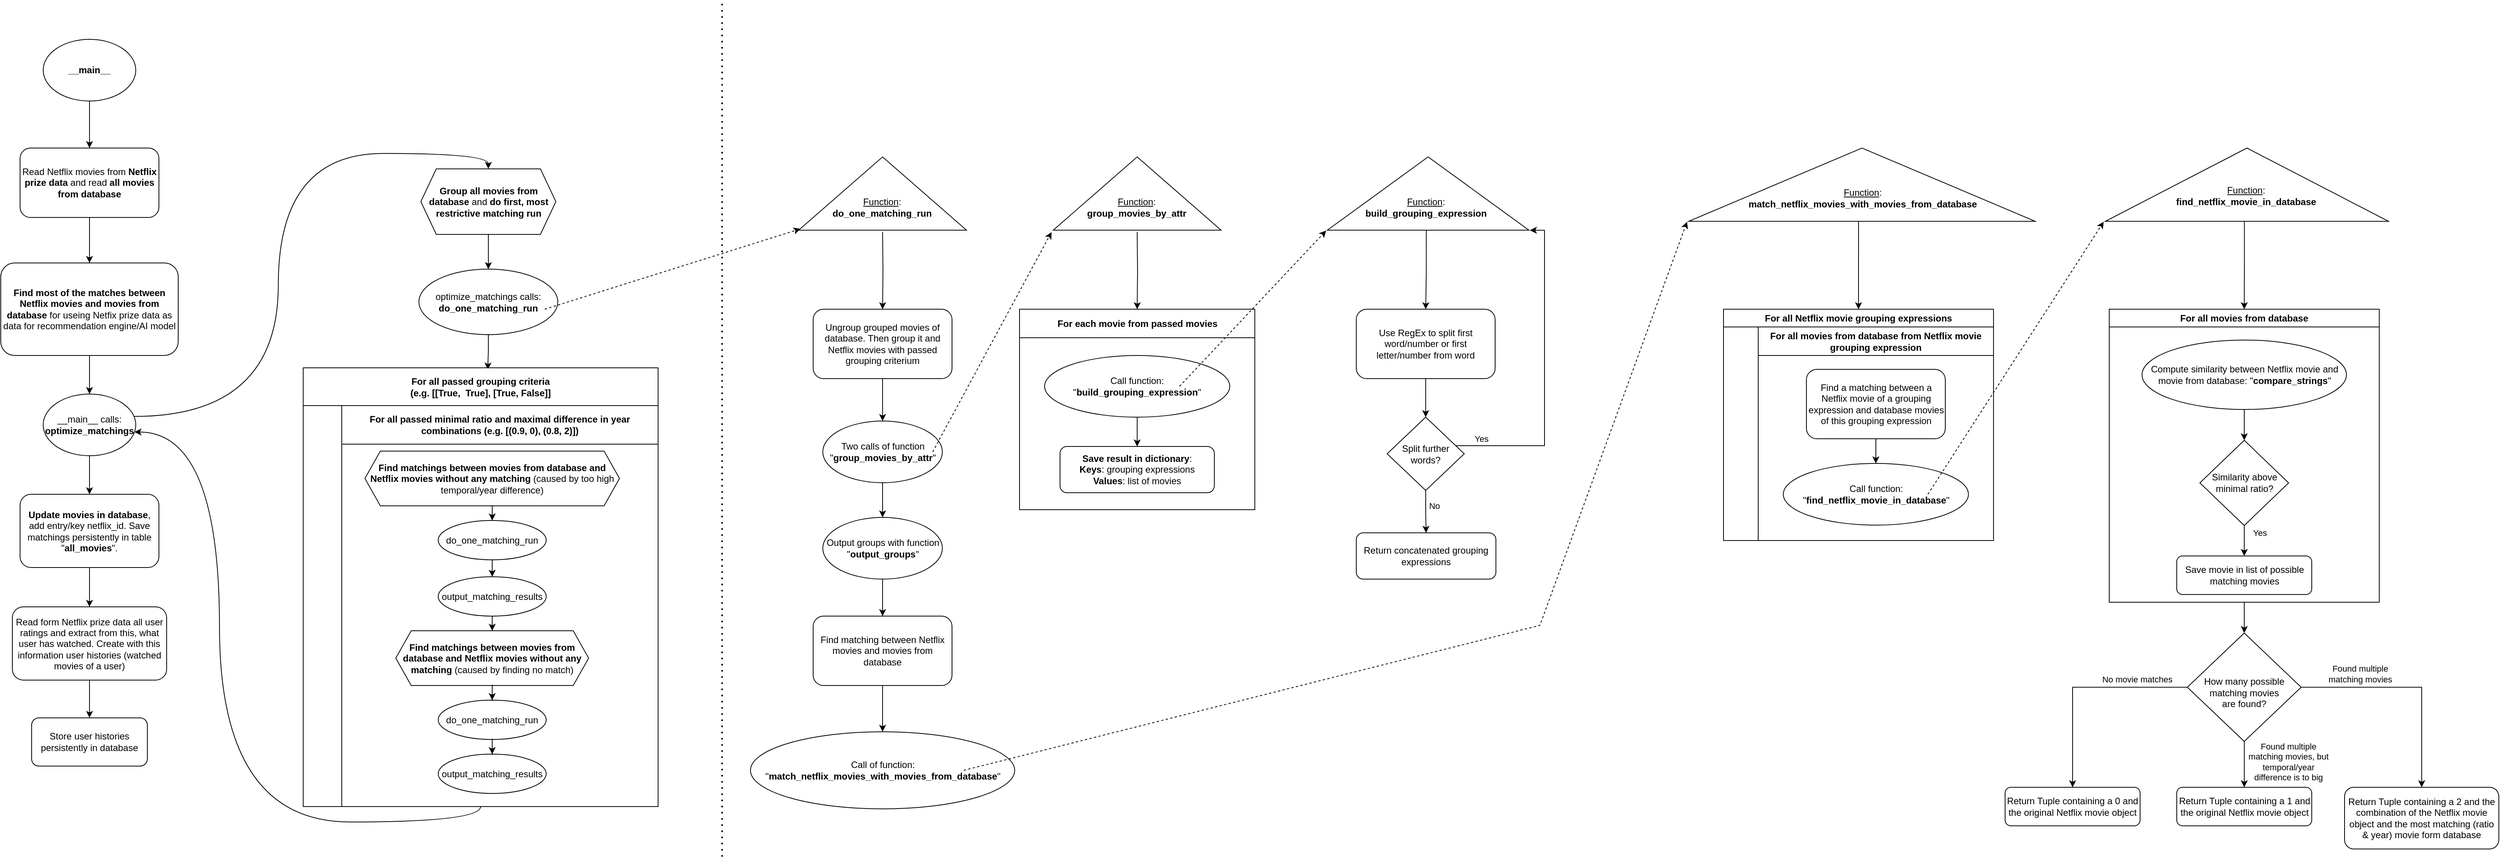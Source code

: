 <mxfile version="25.0.3">
  <diagram name="Seite-1" id="lFU2M4lReYvQzyKdIfNN">
    <mxGraphModel dx="1434" dy="738" grid="1" gridSize="10" guides="1" tooltips="1" connect="1" arrows="1" fold="1" page="1" pageScale="1" pageWidth="827" pageHeight="1169" math="0" shadow="0">
      <root>
        <mxCell id="0" />
        <mxCell id="1" parent="0" />
        <mxCell id="PEofonqZDYsmdlYJIvpZ-13" style="edgeStyle=orthogonalEdgeStyle;rounded=0;orthogonalLoop=1;jettySize=auto;html=1;" parent="1" source="PEofonqZDYsmdlYJIvpZ-1" target="PEofonqZDYsmdlYJIvpZ-12" edge="1">
          <mxGeometry relative="1" as="geometry" />
        </mxCell>
        <mxCell id="PEofonqZDYsmdlYJIvpZ-23" style="edgeStyle=orthogonalEdgeStyle;rounded=0;orthogonalLoop=1;jettySize=auto;html=1;entryX=0.5;entryY=0;entryDx=0;entryDy=0;curved=1;exitX=0.981;exitY=0.363;exitDx=0;exitDy=0;exitPerimeter=0;" parent="1" source="PEofonqZDYsmdlYJIvpZ-1" target="PEofonqZDYsmdlYJIvpZ-20" edge="1">
          <mxGeometry relative="1" as="geometry" />
        </mxCell>
        <mxCell id="PEofonqZDYsmdlYJIvpZ-1" value="&lt;div&gt;__main__ calls:&lt;/div&gt;&lt;b&gt;optimize_matchings&lt;/b&gt;" style="ellipse;whiteSpace=wrap;html=1;" parent="1" vertex="1">
          <mxGeometry x="120" y="550" width="120" height="80" as="geometry" />
        </mxCell>
        <mxCell id="PEofonqZDYsmdlYJIvpZ-99" style="edgeStyle=orthogonalEdgeStyle;rounded=0;orthogonalLoop=1;jettySize=auto;html=1;entryX=0.5;entryY=0;entryDx=0;entryDy=0;" parent="1" source="PEofonqZDYsmdlYJIvpZ-3" target="PEofonqZDYsmdlYJIvpZ-7" edge="1">
          <mxGeometry relative="1" as="geometry" />
        </mxCell>
        <mxCell id="PEofonqZDYsmdlYJIvpZ-3" value="&lt;b&gt;__main__&lt;/b&gt;" style="ellipse;whiteSpace=wrap;html=1;" parent="1" vertex="1">
          <mxGeometry x="120" y="90" width="120" height="80" as="geometry" />
        </mxCell>
        <mxCell id="PEofonqZDYsmdlYJIvpZ-100" style="edgeStyle=orthogonalEdgeStyle;rounded=0;orthogonalLoop=1;jettySize=auto;html=1;exitX=0.5;exitY=1;exitDx=0;exitDy=0;entryX=0.5;entryY=0;entryDx=0;entryDy=0;" parent="1" source="PEofonqZDYsmdlYJIvpZ-7" target="PEofonqZDYsmdlYJIvpZ-9" edge="1">
          <mxGeometry relative="1" as="geometry" />
        </mxCell>
        <mxCell id="PEofonqZDYsmdlYJIvpZ-7" value="Read Netflix movies from &lt;b&gt;Netflix prize data&lt;/b&gt; and read &lt;b&gt;all movies from database&lt;/b&gt;" style="rounded=1;whiteSpace=wrap;html=1;" parent="1" vertex="1">
          <mxGeometry x="90" y="231" width="180" height="90" as="geometry" />
        </mxCell>
        <mxCell id="PEofonqZDYsmdlYJIvpZ-11" style="edgeStyle=orthogonalEdgeStyle;rounded=0;orthogonalLoop=1;jettySize=auto;html=1;" parent="1" source="PEofonqZDYsmdlYJIvpZ-9" target="PEofonqZDYsmdlYJIvpZ-1" edge="1">
          <mxGeometry relative="1" as="geometry" />
        </mxCell>
        <mxCell id="PEofonqZDYsmdlYJIvpZ-9" value="&lt;b&gt;Find most of the matches between Netflix movies and movies from database&lt;/b&gt; for useing Netfix prize&lt;b&gt; &lt;/b&gt;data as data for recommendation engine/AI model" style="rounded=1;whiteSpace=wrap;html=1;" parent="1" vertex="1">
          <mxGeometry x="65" y="380" width="230" height="120" as="geometry" />
        </mxCell>
        <mxCell id="PEofonqZDYsmdlYJIvpZ-32" style="edgeStyle=orthogonalEdgeStyle;rounded=0;orthogonalLoop=1;jettySize=auto;html=1;entryX=0.5;entryY=0;entryDx=0;entryDy=0;" parent="1" source="PEofonqZDYsmdlYJIvpZ-12" target="PEofonqZDYsmdlYJIvpZ-16" edge="1">
          <mxGeometry relative="1" as="geometry" />
        </mxCell>
        <mxCell id="PEofonqZDYsmdlYJIvpZ-12" value="&lt;b&gt;Update movies in database&lt;/b&gt;, add entry/key netflix_id. Save matchings persistently in table &quot;&lt;b&gt;all_movies&lt;/b&gt;&quot;." style="rounded=1;whiteSpace=wrap;html=1;" parent="1" vertex="1">
          <mxGeometry x="90" y="680" width="180" height="95" as="geometry" />
        </mxCell>
        <mxCell id="PEofonqZDYsmdlYJIvpZ-33" style="edgeStyle=orthogonalEdgeStyle;rounded=0;orthogonalLoop=1;jettySize=auto;html=1;entryX=0.5;entryY=0;entryDx=0;entryDy=0;" parent="1" source="PEofonqZDYsmdlYJIvpZ-16" target="PEofonqZDYsmdlYJIvpZ-18" edge="1">
          <mxGeometry relative="1" as="geometry" />
        </mxCell>
        <mxCell id="PEofonqZDYsmdlYJIvpZ-16" value="Read form Netflix prize data all user ratings and extract from this, what user has watched. Create with this information user histories (watched movies of a user)" style="rounded=1;whiteSpace=wrap;html=1;" parent="1" vertex="1">
          <mxGeometry x="80" y="826" width="200" height="95" as="geometry" />
        </mxCell>
        <mxCell id="PEofonqZDYsmdlYJIvpZ-18" value="Store user histories persistently in database" style="rounded=1;whiteSpace=wrap;html=1;" parent="1" vertex="1">
          <mxGeometry x="105" y="970" width="150" height="62.5" as="geometry" />
        </mxCell>
        <mxCell id="PEofonqZDYsmdlYJIvpZ-27" style="edgeStyle=orthogonalEdgeStyle;rounded=0;orthogonalLoop=1;jettySize=auto;html=1;" parent="1" source="PEofonqZDYsmdlYJIvpZ-20" target="PEofonqZDYsmdlYJIvpZ-26" edge="1">
          <mxGeometry relative="1" as="geometry" />
        </mxCell>
        <mxCell id="PEofonqZDYsmdlYJIvpZ-20" value="&lt;b&gt;Group all movies from database &lt;/b&gt;and &lt;b&gt;do first, most restrictive matching run&lt;/b&gt;" style="shape=hexagon;perimeter=hexagonPerimeter2;whiteSpace=wrap;html=1;fixedSize=1;" parent="1" vertex="1">
          <mxGeometry x="609.5" y="258" width="175" height="85" as="geometry" />
        </mxCell>
        <mxCell id="PEofonqZDYsmdlYJIvpZ-30" style="edgeStyle=orthogonalEdgeStyle;rounded=0;orthogonalLoop=1;jettySize=auto;html=1;entryX=0.52;entryY=0.004;entryDx=0;entryDy=0;entryPerimeter=0;" parent="1" source="PEofonqZDYsmdlYJIvpZ-26" target="PEofonqZDYsmdlYJIvpZ-35" edge="1">
          <mxGeometry relative="1" as="geometry">
            <mxPoint x="697" y="518" as="targetPoint" />
          </mxGeometry>
        </mxCell>
        <mxCell id="PEofonqZDYsmdlYJIvpZ-26" value="&lt;div&gt;&lt;span style=&quot;background-color: initial;&quot;&gt;optimize_matchings&amp;nbsp;&lt;/span&gt;&lt;span style=&quot;background-color: initial;&quot;&gt;calls:&lt;/span&gt;&lt;/div&gt;&lt;b&gt;do_one_matching_run&lt;/b&gt;" style="ellipse;whiteSpace=wrap;html=1;" parent="1" vertex="1">
          <mxGeometry x="607" y="388" width="180" height="85" as="geometry" />
        </mxCell>
        <mxCell id="PEofonqZDYsmdlYJIvpZ-31" style="edgeStyle=orthogonalEdgeStyle;rounded=0;orthogonalLoop=1;jettySize=auto;html=1;entryX=0.5;entryY=0;entryDx=0;entryDy=0;" parent="1" edge="1">
          <mxGeometry relative="1" as="geometry">
            <mxPoint x="640" y="691" as="sourcePoint" />
          </mxGeometry>
        </mxCell>
        <mxCell id="PEofonqZDYsmdlYJIvpZ-35" value="For all passed grouping criteria&lt;br&gt;(e.g. [[True,&amp;nbsp; True], [True, False]]" style="swimlane;whiteSpace=wrap;html=1;startSize=49;" parent="1" vertex="1">
          <mxGeometry x="457" y="516" width="460" height="569" as="geometry">
            <mxRectangle x="457" y="516" width="460" height="49" as="alternateBounds" />
          </mxGeometry>
        </mxCell>
        <mxCell id="PEofonqZDYsmdlYJIvpZ-36" value="For all passed minimal ratio and maximal difference in year combinations (e.g. [(0.9, 0), (0.8, 2)])" style="swimlane;whiteSpace=wrap;html=1;startSize=50;" parent="PEofonqZDYsmdlYJIvpZ-35" vertex="1">
          <mxGeometry x="50" y="49" width="410" height="520" as="geometry">
            <mxRectangle x="50" y="49" width="410" height="50" as="alternateBounds" />
          </mxGeometry>
        </mxCell>
        <mxCell id="PEofonqZDYsmdlYJIvpZ-43" style="edgeStyle=orthogonalEdgeStyle;rounded=0;orthogonalLoop=1;jettySize=auto;html=1;entryX=0.5;entryY=0;entryDx=0;entryDy=0;" parent="PEofonqZDYsmdlYJIvpZ-36" source="PEofonqZDYsmdlYJIvpZ-37" target="PEofonqZDYsmdlYJIvpZ-38" edge="1">
          <mxGeometry relative="1" as="geometry" />
        </mxCell>
        <mxCell id="PEofonqZDYsmdlYJIvpZ-37" value="&lt;b&gt;Find matchings between movies from database and Netflix movies without any matching&lt;/b&gt; (caused by too high temporal/year difference)" style="shape=hexagon;perimeter=hexagonPerimeter2;whiteSpace=wrap;html=1;fixedSize=1;" parent="PEofonqZDYsmdlYJIvpZ-36" vertex="1">
          <mxGeometry x="30" y="59" width="330" height="71" as="geometry" />
        </mxCell>
        <mxCell id="PEofonqZDYsmdlYJIvpZ-49" style="edgeStyle=orthogonalEdgeStyle;rounded=0;orthogonalLoop=1;jettySize=auto;html=1;entryX=0.5;entryY=0;entryDx=0;entryDy=0;" parent="PEofonqZDYsmdlYJIvpZ-36" source="PEofonqZDYsmdlYJIvpZ-38" target="PEofonqZDYsmdlYJIvpZ-39" edge="1">
          <mxGeometry relative="1" as="geometry" />
        </mxCell>
        <mxCell id="PEofonqZDYsmdlYJIvpZ-38" value="&lt;div&gt;&lt;span style=&quot;background-color: initial;&quot;&gt;do_one_matching_run&lt;/span&gt;&lt;/div&gt;" style="ellipse;whiteSpace=wrap;html=1;" parent="PEofonqZDYsmdlYJIvpZ-36" vertex="1">
          <mxGeometry x="125" y="149" width="140" height="51" as="geometry" />
        </mxCell>
        <mxCell id="PEofonqZDYsmdlYJIvpZ-51" style="edgeStyle=orthogonalEdgeStyle;rounded=0;orthogonalLoop=1;jettySize=auto;html=1;entryX=0.5;entryY=0;entryDx=0;entryDy=0;" parent="PEofonqZDYsmdlYJIvpZ-36" source="PEofonqZDYsmdlYJIvpZ-39" target="PEofonqZDYsmdlYJIvpZ-40" edge="1">
          <mxGeometry relative="1" as="geometry" />
        </mxCell>
        <mxCell id="PEofonqZDYsmdlYJIvpZ-39" value="&lt;div&gt;&lt;span style=&quot;background-color: initial;&quot;&gt;output_matching_results&lt;/span&gt;&lt;/div&gt;" style="ellipse;whiteSpace=wrap;html=1;" parent="PEofonqZDYsmdlYJIvpZ-36" vertex="1">
          <mxGeometry x="125" y="222" width="140" height="51" as="geometry" />
        </mxCell>
        <mxCell id="PEofonqZDYsmdlYJIvpZ-40" value="&lt;b&gt;Find matchings between movies from database and Netflix movies without any matching&lt;/b&gt; (caused by finding no match)" style="shape=hexagon;perimeter=hexagonPerimeter2;whiteSpace=wrap;html=1;fixedSize=1;" parent="PEofonqZDYsmdlYJIvpZ-36" vertex="1">
          <mxGeometry x="70" y="292" width="250" height="71" as="geometry" />
        </mxCell>
        <mxCell id="PEofonqZDYsmdlYJIvpZ-41" value="&lt;div&gt;&lt;span style=&quot;background-color: initial;&quot;&gt;do_one_matching_run&lt;/span&gt;&lt;/div&gt;" style="ellipse;whiteSpace=wrap;html=1;" parent="PEofonqZDYsmdlYJIvpZ-36" vertex="1">
          <mxGeometry x="125" y="382" width="140" height="51" as="geometry" />
        </mxCell>
        <mxCell id="PEofonqZDYsmdlYJIvpZ-47" style="edgeStyle=orthogonalEdgeStyle;rounded=0;orthogonalLoop=1;jettySize=auto;html=1;entryX=0.5;entryY=0;entryDx=0;entryDy=0;" parent="PEofonqZDYsmdlYJIvpZ-36" source="PEofonqZDYsmdlYJIvpZ-40" target="PEofonqZDYsmdlYJIvpZ-41" edge="1">
          <mxGeometry relative="1" as="geometry" />
        </mxCell>
        <mxCell id="PEofonqZDYsmdlYJIvpZ-42" value="&lt;div&gt;&lt;span style=&quot;background-color: initial;&quot;&gt;output_matching_results&lt;/span&gt;&lt;/div&gt;" style="ellipse;whiteSpace=wrap;html=1;" parent="PEofonqZDYsmdlYJIvpZ-36" vertex="1">
          <mxGeometry x="125" y="452" width="140" height="51" as="geometry" />
        </mxCell>
        <mxCell id="PEofonqZDYsmdlYJIvpZ-48" style="edgeStyle=orthogonalEdgeStyle;rounded=0;orthogonalLoop=1;jettySize=auto;html=1;entryX=0.5;entryY=0;entryDx=0;entryDy=0;" parent="PEofonqZDYsmdlYJIvpZ-36" source="PEofonqZDYsmdlYJIvpZ-41" target="PEofonqZDYsmdlYJIvpZ-42" edge="1">
          <mxGeometry relative="1" as="geometry" />
        </mxCell>
        <mxCell id="PEofonqZDYsmdlYJIvpZ-53" style="edgeStyle=orthogonalEdgeStyle;rounded=0;orthogonalLoop=1;jettySize=auto;html=1;entryX=0.986;entryY=0.615;entryDx=0;entryDy=0;entryPerimeter=0;curved=1;exitX=0.5;exitY=1;exitDx=0;exitDy=0;" parent="1" source="PEofonqZDYsmdlYJIvpZ-35" target="PEofonqZDYsmdlYJIvpZ-1" edge="1">
          <mxGeometry relative="1" as="geometry" />
        </mxCell>
        <mxCell id="PEofonqZDYsmdlYJIvpZ-59" style="edgeStyle=orthogonalEdgeStyle;rounded=0;orthogonalLoop=1;jettySize=auto;html=1;entryX=0.5;entryY=0;entryDx=0;entryDy=0;" parent="1" target="PEofonqZDYsmdlYJIvpZ-55" edge="1">
          <mxGeometry relative="1" as="geometry">
            <mxPoint x="1208" y="340" as="sourcePoint" />
          </mxGeometry>
        </mxCell>
        <mxCell id="PEofonqZDYsmdlYJIvpZ-60" style="edgeStyle=orthogonalEdgeStyle;rounded=0;orthogonalLoop=1;jettySize=auto;html=1;entryX=0.5;entryY=0;entryDx=0;entryDy=0;" parent="1" source="PEofonqZDYsmdlYJIvpZ-55" target="PEofonqZDYsmdlYJIvpZ-56" edge="1">
          <mxGeometry relative="1" as="geometry" />
        </mxCell>
        <mxCell id="PEofonqZDYsmdlYJIvpZ-55" value="Ungroup grouped movies of database. Then group it and Netflix movies with passed grouping criterium" style="rounded=1;whiteSpace=wrap;html=1;" parent="1" vertex="1">
          <mxGeometry x="1118" y="440" width="180" height="90" as="geometry" />
        </mxCell>
        <mxCell id="PEofonqZDYsmdlYJIvpZ-74" style="edgeStyle=orthogonalEdgeStyle;rounded=0;orthogonalLoop=1;jettySize=auto;html=1;" parent="1" source="PEofonqZDYsmdlYJIvpZ-56" target="PEofonqZDYsmdlYJIvpZ-73" edge="1">
          <mxGeometry relative="1" as="geometry" />
        </mxCell>
        <mxCell id="PEofonqZDYsmdlYJIvpZ-56" value="Two calls of function &quot;&lt;b&gt;group_movies_by_attr&lt;/b&gt;&quot;" style="ellipse;whiteSpace=wrap;html=1;" parent="1" vertex="1">
          <mxGeometry x="1130.5" y="585" width="155" height="80" as="geometry" />
        </mxCell>
        <mxCell id="PEofonqZDYsmdlYJIvpZ-62" style="edgeStyle=orthogonalEdgeStyle;rounded=0;orthogonalLoop=1;jettySize=auto;html=1;exitX=0.5;exitY=1;exitDx=0;exitDy=0;entryX=0.5;entryY=0;entryDx=0;entryDy=0;" parent="1" source="PEofonqZDYsmdlYJIvpZ-57" target="PEofonqZDYsmdlYJIvpZ-58" edge="1">
          <mxGeometry relative="1" as="geometry" />
        </mxCell>
        <mxCell id="PEofonqZDYsmdlYJIvpZ-57" value="Find matching between Netflix movies and movies from database" style="rounded=1;whiteSpace=wrap;html=1;" parent="1" vertex="1">
          <mxGeometry x="1118" y="838" width="180" height="90" as="geometry" />
        </mxCell>
        <mxCell id="PEofonqZDYsmdlYJIvpZ-58" value="Call of function: &quot;&lt;b&gt;match_netflix_movies_with_movies_from_database&lt;/b&gt;&quot;" style="ellipse;whiteSpace=wrap;html=1;" parent="1" vertex="1">
          <mxGeometry x="1036.75" y="988" width="342.5" height="100" as="geometry" />
        </mxCell>
        <mxCell id="PEofonqZDYsmdlYJIvpZ-70" style="edgeStyle=orthogonalEdgeStyle;rounded=0;orthogonalLoop=1;jettySize=auto;html=1;entryX=0.5;entryY=0;entryDx=0;entryDy=0;exitX=0;exitY=0.49;exitDx=0;exitDy=0;exitPerimeter=0;" parent="1" source="PEofonqZDYsmdlYJIvpZ-122" target="PEofonqZDYsmdlYJIvpZ-66" edge="1">
          <mxGeometry relative="1" as="geometry">
            <mxPoint x="2473" y="388" as="sourcePoint" />
          </mxGeometry>
        </mxCell>
        <mxCell id="PEofonqZDYsmdlYJIvpZ-64" value="" style="endArrow=classic;html=1;rounded=0;entryX=0.018;entryY=0.011;entryDx=0;entryDy=0;exitX=0.906;exitY=0.612;exitDx=0;exitDy=0;exitPerimeter=0;dashed=1;entryPerimeter=0;" parent="1" source="PEofonqZDYsmdlYJIvpZ-26" target="PEofonqZDYsmdlYJIvpZ-115" edge="1">
          <mxGeometry width="50" height="50" relative="1" as="geometry">
            <mxPoint x="810" y="440" as="sourcePoint" />
            <mxPoint x="1140" y="309.5" as="targetPoint" />
          </mxGeometry>
        </mxCell>
        <mxCell id="PEofonqZDYsmdlYJIvpZ-65" style="rounded=0;orthogonalLoop=1;jettySize=auto;html=1;dashed=1;exitX=0.807;exitY=0.5;exitDx=0;exitDy=0;exitPerimeter=0;entryX=-0.006;entryY=-0.005;entryDx=0;entryDy=0;entryPerimeter=0;" parent="1" source="PEofonqZDYsmdlYJIvpZ-58" target="PEofonqZDYsmdlYJIvpZ-122" edge="1">
          <mxGeometry relative="1" as="geometry">
            <mxPoint x="2253" y="330" as="targetPoint" />
            <Array as="points">
              <mxPoint x="2060" y="850" />
            </Array>
          </mxGeometry>
        </mxCell>
        <mxCell id="PEofonqZDYsmdlYJIvpZ-66" value="For all Netflix movie grouping expressions" style="swimlane;whiteSpace=wrap;html=1;" parent="1" vertex="1">
          <mxGeometry x="2298" y="440" width="350" height="300" as="geometry">
            <mxRectangle x="1850" y="450" width="235" height="20" as="alternateBounds" />
          </mxGeometry>
        </mxCell>
        <mxCell id="PEofonqZDYsmdlYJIvpZ-67" value="For all movies from database from Netflix movie grouping expression" style="swimlane;whiteSpace=wrap;html=1;startSize=37;" parent="PEofonqZDYsmdlYJIvpZ-66" vertex="1">
          <mxGeometry x="45" y="23" width="305" height="277" as="geometry">
            <mxRectangle x="45" y="23" width="300" height="37" as="alternateBounds" />
          </mxGeometry>
        </mxCell>
        <mxCell id="PEofonqZDYsmdlYJIvpZ-72" style="edgeStyle=orthogonalEdgeStyle;rounded=0;orthogonalLoop=1;jettySize=auto;html=1;exitX=0.5;exitY=1;exitDx=0;exitDy=0;" parent="PEofonqZDYsmdlYJIvpZ-67" source="PEofonqZDYsmdlYJIvpZ-68" target="PEofonqZDYsmdlYJIvpZ-69" edge="1">
          <mxGeometry relative="1" as="geometry" />
        </mxCell>
        <mxCell id="PEofonqZDYsmdlYJIvpZ-68" value="Find a matching between a Netflix movie of a grouping expression and database movies of this grouping expression" style="rounded=1;whiteSpace=wrap;html=1;" parent="PEofonqZDYsmdlYJIvpZ-67" vertex="1">
          <mxGeometry x="62.5" y="55" width="180" height="90" as="geometry" />
        </mxCell>
        <mxCell id="PEofonqZDYsmdlYJIvpZ-69" value="Call function: &quot;&lt;b&gt;find_netflix_movie_in_database&lt;/b&gt;&quot;" style="ellipse;whiteSpace=wrap;html=1;" parent="PEofonqZDYsmdlYJIvpZ-67" vertex="1">
          <mxGeometry x="32.5" y="177" width="240" height="80" as="geometry" />
        </mxCell>
        <mxCell id="PEofonqZDYsmdlYJIvpZ-75" style="edgeStyle=orthogonalEdgeStyle;rounded=0;orthogonalLoop=1;jettySize=auto;html=1;" parent="1" source="PEofonqZDYsmdlYJIvpZ-73" target="PEofonqZDYsmdlYJIvpZ-57" edge="1">
          <mxGeometry relative="1" as="geometry" />
        </mxCell>
        <mxCell id="PEofonqZDYsmdlYJIvpZ-73" value="Output groups with function &quot;&lt;b&gt;output_groups&lt;/b&gt;&quot;" style="ellipse;whiteSpace=wrap;html=1;" parent="1" vertex="1">
          <mxGeometry x="1130.5" y="710" width="155" height="80" as="geometry" />
        </mxCell>
        <mxCell id="PEofonqZDYsmdlYJIvpZ-103" value="" style="edgeStyle=orthogonalEdgeStyle;rounded=0;orthogonalLoop=1;jettySize=auto;html=1;" parent="1" source="PEofonqZDYsmdlYJIvpZ-77" target="PEofonqZDYsmdlYJIvpZ-97" edge="1">
          <mxGeometry relative="1" as="geometry" />
        </mxCell>
        <mxCell id="PEofonqZDYsmdlYJIvpZ-135" value="No" style="edgeLabel;html=1;align=center;verticalAlign=middle;resizable=0;points=[];" parent="PEofonqZDYsmdlYJIvpZ-103" vertex="1" connectable="0">
          <mxGeometry x="-0.229" y="-2" relative="1" as="geometry">
            <mxPoint x="13" y="-2" as="offset" />
          </mxGeometry>
        </mxCell>
        <mxCell id="PEofonqZDYsmdlYJIvpZ-77" value="Split further words?" style="rhombus;whiteSpace=wrap;html=1;" parent="1" vertex="1">
          <mxGeometry x="1862" y="580" width="100" height="95" as="geometry" />
        </mxCell>
        <mxCell id="PEofonqZDYsmdlYJIvpZ-80" value="For each movie from passed movies" style="swimlane;whiteSpace=wrap;html=1;startSize=37;" parent="1" vertex="1">
          <mxGeometry x="1385.5" y="440" width="305" height="260" as="geometry">
            <mxRectangle x="1402.5" y="440" width="307.5" height="37" as="alternateBounds" />
          </mxGeometry>
        </mxCell>
        <mxCell id="PEofonqZDYsmdlYJIvpZ-102" style="edgeStyle=orthogonalEdgeStyle;rounded=0;orthogonalLoop=1;jettySize=auto;html=1;" parent="PEofonqZDYsmdlYJIvpZ-80" source="PEofonqZDYsmdlYJIvpZ-83" target="PEofonqZDYsmdlYJIvpZ-101" edge="1">
          <mxGeometry relative="1" as="geometry" />
        </mxCell>
        <mxCell id="PEofonqZDYsmdlYJIvpZ-83" value="Call function: &quot;&lt;b&gt;build_grouping_expression&lt;/b&gt;&quot;" style="ellipse;whiteSpace=wrap;html=1;" parent="PEofonqZDYsmdlYJIvpZ-80" vertex="1">
          <mxGeometry x="32.5" y="60" width="240" height="80" as="geometry" />
        </mxCell>
        <mxCell id="PEofonqZDYsmdlYJIvpZ-101" value="&lt;b&gt;Save result in dictionary&lt;/b&gt;:&lt;div&gt;&lt;b&gt;Keys&lt;/b&gt;: grouping expressions&lt;/div&gt;&lt;div&gt;&lt;b&gt;Values&lt;/b&gt;: list of movies&lt;/div&gt;" style="rounded=1;whiteSpace=wrap;html=1;" parent="PEofonqZDYsmdlYJIvpZ-80" vertex="1">
          <mxGeometry x="52.5" y="178" width="200" height="60" as="geometry" />
        </mxCell>
        <mxCell id="PEofonqZDYsmdlYJIvpZ-96" style="edgeStyle=orthogonalEdgeStyle;rounded=0;orthogonalLoop=1;jettySize=auto;html=1;exitX=-0.001;exitY=0.491;exitDx=0;exitDy=0;entryX=0.5;entryY=0;entryDx=0;entryDy=0;exitPerimeter=0;" parent="1" source="PEofonqZDYsmdlYJIvpZ-118" target="PEofonqZDYsmdlYJIvpZ-87" edge="1">
          <mxGeometry relative="1" as="geometry">
            <mxPoint x="1912.0" y="387.0" as="sourcePoint" />
          </mxGeometry>
        </mxCell>
        <mxCell id="PEofonqZDYsmdlYJIvpZ-94" style="edgeStyle=orthogonalEdgeStyle;rounded=0;orthogonalLoop=1;jettySize=auto;html=1;entryX=0.5;entryY=0;entryDx=0;entryDy=0;" parent="1" source="PEofonqZDYsmdlYJIvpZ-87" target="PEofonqZDYsmdlYJIvpZ-77" edge="1">
          <mxGeometry relative="1" as="geometry" />
        </mxCell>
        <mxCell id="PEofonqZDYsmdlYJIvpZ-87" value="Use RegEx to split first word/number or first letter/number from word" style="rounded=1;whiteSpace=wrap;html=1;" parent="1" vertex="1">
          <mxGeometry x="1822" y="440" width="180" height="90" as="geometry" />
        </mxCell>
        <mxCell id="PEofonqZDYsmdlYJIvpZ-91" value="" style="group" parent="1" vertex="1" connectable="0">
          <mxGeometry x="1429.25" y="242.5" width="217.5" height="95" as="geometry" />
        </mxCell>
        <mxCell id="PEofonqZDYsmdlYJIvpZ-89" value="" style="triangle;whiteSpace=wrap;html=1;rotation=-90;" parent="PEofonqZDYsmdlYJIvpZ-91" vertex="1">
          <mxGeometry x="61.25" y="-61.25" width="95" height="217.5" as="geometry" />
        </mxCell>
        <mxCell id="PEofonqZDYsmdlYJIvpZ-90" value="&lt;u style=&quot;text-wrap-mode: wrap;&quot;&gt;Function&lt;/u&gt;&lt;span style=&quot;text-wrap-mode: wrap;&quot;&gt;:&lt;/span&gt;&lt;div style=&quot;text-wrap-mode: wrap;&quot;&gt;&lt;b&gt;group_movies_by_attr&lt;/b&gt;&lt;/div&gt;" style="text;html=1;align=center;verticalAlign=middle;resizable=0;points=[];autosize=1;strokeColor=none;fillColor=none;" parent="PEofonqZDYsmdlYJIvpZ-91" vertex="1">
          <mxGeometry x="33" y="45" width="150" height="40" as="geometry" />
        </mxCell>
        <mxCell id="PEofonqZDYsmdlYJIvpZ-93" style="edgeStyle=orthogonalEdgeStyle;rounded=0;orthogonalLoop=1;jettySize=auto;html=1;entryX=0.5;entryY=0;entryDx=0;entryDy=0;" parent="1" target="PEofonqZDYsmdlYJIvpZ-80" edge="1">
          <mxGeometry relative="1" as="geometry">
            <mxPoint x="1538" y="340" as="sourcePoint" />
          </mxGeometry>
        </mxCell>
        <mxCell id="PEofonqZDYsmdlYJIvpZ-97" value="Return concatenated grouping expressions" style="rounded=1;whiteSpace=wrap;html=1;" parent="1" vertex="1">
          <mxGeometry x="1822" y="730" width="181" height="60" as="geometry" />
        </mxCell>
        <mxCell id="PEofonqZDYsmdlYJIvpZ-105" value="" style="endArrow=classic;html=1;rounded=0;exitX=0.729;exitY=0.5;exitDx=0;exitDy=0;exitPerimeter=0;dashed=1;" parent="1" source="PEofonqZDYsmdlYJIvpZ-83" edge="1">
          <mxGeometry width="50" height="50" relative="1" as="geometry">
            <mxPoint x="1663" y="570" as="sourcePoint" />
            <mxPoint x="1783" y="338" as="targetPoint" />
          </mxGeometry>
        </mxCell>
        <mxCell id="PEofonqZDYsmdlYJIvpZ-106" value="" style="endArrow=classic;html=1;rounded=0;dashed=1;exitX=0.919;exitY=0.5;exitDx=0;exitDy=0;exitPerimeter=0;" parent="1" source="PEofonqZDYsmdlYJIvpZ-56" edge="1">
          <mxGeometry width="50" height="50" relative="1" as="geometry">
            <mxPoint x="1293" y="610" as="sourcePoint" />
            <mxPoint x="1427" y="340" as="targetPoint" />
          </mxGeometry>
        </mxCell>
        <mxCell id="PEofonqZDYsmdlYJIvpZ-107" style="edgeStyle=orthogonalEdgeStyle;rounded=0;orthogonalLoop=1;jettySize=auto;html=1;entryX=0.5;entryY=0;entryDx=0;entryDy=0;exitX=-0.001;exitY=0.491;exitDx=0;exitDy=0;exitPerimeter=0;" parent="1" source="PEofonqZDYsmdlYJIvpZ-127" target="PEofonqZDYsmdlYJIvpZ-109" edge="1">
          <mxGeometry relative="1" as="geometry">
            <mxPoint x="2973" y="330" as="sourcePoint" />
          </mxGeometry>
        </mxCell>
        <mxCell id="PEofonqZDYsmdlYJIvpZ-143" style="edgeStyle=orthogonalEdgeStyle;rounded=0;orthogonalLoop=1;jettySize=auto;html=1;entryX=0.5;entryY=0;entryDx=0;entryDy=0;" parent="1" source="PEofonqZDYsmdlYJIvpZ-109" target="PEofonqZDYsmdlYJIvpZ-142" edge="1">
          <mxGeometry relative="1" as="geometry" />
        </mxCell>
        <mxCell id="PEofonqZDYsmdlYJIvpZ-109" value="For all movies from database" style="swimlane;whiteSpace=wrap;html=1;" parent="1" vertex="1">
          <mxGeometry x="2798" y="440" width="350" height="380" as="geometry">
            <mxRectangle x="1850" y="450" width="235" height="20" as="alternateBounds" />
          </mxGeometry>
        </mxCell>
        <mxCell id="PEofonqZDYsmdlYJIvpZ-132" style="edgeStyle=orthogonalEdgeStyle;rounded=0;orthogonalLoop=1;jettySize=auto;html=1;entryX=0.5;entryY=0;entryDx=0;entryDy=0;" parent="PEofonqZDYsmdlYJIvpZ-109" source="PEofonqZDYsmdlYJIvpZ-130" target="PEofonqZDYsmdlYJIvpZ-131" edge="1">
          <mxGeometry relative="1" as="geometry" />
        </mxCell>
        <mxCell id="PEofonqZDYsmdlYJIvpZ-130" value="&lt;div&gt;Compute similarity between Netflix movie and movie from database:&amp;nbsp;&lt;span style=&quot;background-color: initial;&quot;&gt;&quot;&lt;/span&gt;&lt;b style=&quot;background-color: initial;&quot;&gt;compare_strings&lt;/b&gt;&lt;span style=&quot;background-color: initial;&quot;&gt;&quot;&lt;/span&gt;&lt;/div&gt;" style="ellipse;whiteSpace=wrap;html=1;" parent="PEofonqZDYsmdlYJIvpZ-109" vertex="1">
          <mxGeometry x="42.5" y="40" width="265" height="90" as="geometry" />
        </mxCell>
        <mxCell id="PEofonqZDYsmdlYJIvpZ-138" style="edgeStyle=orthogonalEdgeStyle;rounded=0;orthogonalLoop=1;jettySize=auto;html=1;entryX=0.5;entryY=0;entryDx=0;entryDy=0;" parent="PEofonqZDYsmdlYJIvpZ-109" source="PEofonqZDYsmdlYJIvpZ-131" target="PEofonqZDYsmdlYJIvpZ-136" edge="1">
          <mxGeometry relative="1" as="geometry" />
        </mxCell>
        <mxCell id="PEofonqZDYsmdlYJIvpZ-140" value="Yes" style="edgeLabel;html=1;align=center;verticalAlign=middle;resizable=0;points=[];" parent="PEofonqZDYsmdlYJIvpZ-138" vertex="1" connectable="0">
          <mxGeometry x="0.1" y="1" relative="1" as="geometry">
            <mxPoint x="19" y="-12" as="offset" />
          </mxGeometry>
        </mxCell>
        <mxCell id="PEofonqZDYsmdlYJIvpZ-131" value="Similarity above minimal ratio?" style="rhombus;whiteSpace=wrap;html=1;" parent="PEofonqZDYsmdlYJIvpZ-109" vertex="1">
          <mxGeometry x="117.5" y="170" width="115" height="110.5" as="geometry" />
        </mxCell>
        <mxCell id="PEofonqZDYsmdlYJIvpZ-136" value="Save movie in list of possible matching movies" style="rounded=1;whiteSpace=wrap;html=1;" parent="PEofonqZDYsmdlYJIvpZ-109" vertex="1">
          <mxGeometry x="87.5" y="320" width="175" height="50" as="geometry" />
        </mxCell>
        <mxCell id="PEofonqZDYsmdlYJIvpZ-114" value="" style="group" parent="1" vertex="1" connectable="0">
          <mxGeometry x="1099.25" y="242.5" width="217.5" height="95" as="geometry" />
        </mxCell>
        <mxCell id="PEofonqZDYsmdlYJIvpZ-115" value="" style="triangle;whiteSpace=wrap;html=1;rotation=-90;" parent="PEofonqZDYsmdlYJIvpZ-114" vertex="1">
          <mxGeometry x="61.25" y="-61.25" width="95" height="217.5" as="geometry" />
        </mxCell>
        <mxCell id="PEofonqZDYsmdlYJIvpZ-116" value="&lt;u style=&quot;text-wrap-mode: wrap;&quot;&gt;Function&lt;/u&gt;&lt;span style=&quot;text-wrap-mode: wrap;&quot;&gt;:&lt;/span&gt;&lt;div style=&quot;text-wrap-mode: wrap;&quot;&gt;&lt;b&gt;do_one_matching_run&lt;/b&gt;&lt;/div&gt;" style="text;html=1;align=center;verticalAlign=middle;resizable=0;points=[];autosize=1;strokeColor=none;fillColor=none;" parent="PEofonqZDYsmdlYJIvpZ-114" vertex="1">
          <mxGeometry x="33" y="45" width="150" height="40" as="geometry" />
        </mxCell>
        <mxCell id="PEofonqZDYsmdlYJIvpZ-117" value="" style="group" parent="1" vertex="1" connectable="0">
          <mxGeometry x="1784.5" y="242.5" width="217.5" height="178.13" as="geometry" />
        </mxCell>
        <mxCell id="PEofonqZDYsmdlYJIvpZ-118" value="" style="triangle;whiteSpace=wrap;html=1;rotation=-90;" parent="PEofonqZDYsmdlYJIvpZ-117" vertex="1">
          <mxGeometry x="83.13" y="-83.12" width="95" height="261.25" as="geometry" />
        </mxCell>
        <mxCell id="PEofonqZDYsmdlYJIvpZ-119" value="&lt;u style=&quot;text-wrap-mode: wrap;&quot;&gt;Function&lt;/u&gt;&lt;span style=&quot;text-wrap-mode: wrap;&quot;&gt;:&lt;/span&gt;&lt;div style=&quot;text-wrap-mode: wrap;&quot;&gt;&lt;b&gt;build_grouping_expression&lt;/b&gt;&lt;/div&gt;" style="text;html=1;align=center;verticalAlign=middle;resizable=0;points=[];autosize=1;strokeColor=none;fillColor=none;" parent="PEofonqZDYsmdlYJIvpZ-117" vertex="1">
          <mxGeometry x="37" y="45" width="180" height="40" as="geometry" />
        </mxCell>
        <mxCell id="PEofonqZDYsmdlYJIvpZ-120" style="edgeStyle=orthogonalEdgeStyle;rounded=0;orthogonalLoop=1;jettySize=auto;html=1;entryX=-0.001;entryY=1.005;entryDx=0;entryDy=0;entryPerimeter=0;" parent="1" source="PEofonqZDYsmdlYJIvpZ-77" target="PEofonqZDYsmdlYJIvpZ-118" edge="1">
          <mxGeometry relative="1" as="geometry">
            <Array as="points">
              <mxPoint x="2066" y="617" />
              <mxPoint x="2066" y="338" />
            </Array>
          </mxGeometry>
        </mxCell>
        <mxCell id="PEofonqZDYsmdlYJIvpZ-134" value="Yes" style="edgeLabel;html=1;align=center;verticalAlign=middle;resizable=0;points=[];" parent="PEofonqZDYsmdlYJIvpZ-120" vertex="1" connectable="0">
          <mxGeometry x="-0.716" y="1" relative="1" as="geometry">
            <mxPoint x="-26" y="-8" as="offset" />
          </mxGeometry>
        </mxCell>
        <mxCell id="PEofonqZDYsmdlYJIvpZ-124" value="" style="group" parent="1" vertex="1" connectable="0">
          <mxGeometry x="2253" y="231" width="384.52" height="272.03" as="geometry" />
        </mxCell>
        <mxCell id="PEofonqZDYsmdlYJIvpZ-121" value="" style="group" parent="PEofonqZDYsmdlYJIvpZ-124" vertex="1" connectable="0">
          <mxGeometry width="287" height="272.03" as="geometry" />
        </mxCell>
        <mxCell id="PEofonqZDYsmdlYJIvpZ-122" value="" style="triangle;whiteSpace=wrap;html=1;rotation=-90;" parent="PEofonqZDYsmdlYJIvpZ-121" vertex="1">
          <mxGeometry x="177.02" y="-177.02" width="95" height="449.05" as="geometry" />
        </mxCell>
        <mxCell id="PEofonqZDYsmdlYJIvpZ-123" value="&lt;u style=&quot;text-wrap-mode: wrap;&quot;&gt;Function&lt;/u&gt;&lt;span style=&quot;text-wrap-mode: wrap;&quot;&gt;:&lt;/span&gt;&lt;div style=&quot;text-wrap-mode: wrap;&quot;&gt;&lt;b&gt;match_netflix_movies_with_movies_from_database&lt;/b&gt;&lt;/div&gt;" style="text;html=1;align=center;verticalAlign=middle;resizable=0;points=[];autosize=1;strokeColor=none;fillColor=none;" parent="PEofonqZDYsmdlYJIvpZ-124" vertex="1">
          <mxGeometry x="64.52" y="45" width="320" height="40" as="geometry" />
        </mxCell>
        <mxCell id="PEofonqZDYsmdlYJIvpZ-125" value="" style="group" parent="1" vertex="1" connectable="0">
          <mxGeometry x="2793" y="231" width="384.52" height="272.03" as="geometry" />
        </mxCell>
        <mxCell id="PEofonqZDYsmdlYJIvpZ-126" value="" style="group" parent="PEofonqZDYsmdlYJIvpZ-125" vertex="1" connectable="0">
          <mxGeometry width="287" height="272.03" as="geometry" />
        </mxCell>
        <mxCell id="PEofonqZDYsmdlYJIvpZ-127" value="" style="triangle;whiteSpace=wrap;html=1;rotation=-90;" parent="PEofonqZDYsmdlYJIvpZ-126" vertex="1">
          <mxGeometry x="136.01" y="-136.01" width="95" height="367.02" as="geometry" />
        </mxCell>
        <mxCell id="PEofonqZDYsmdlYJIvpZ-128" value="&lt;u style=&quot;text-wrap-mode: wrap;&quot;&gt;Function&lt;/u&gt;&lt;span style=&quot;text-wrap-mode: wrap;&quot;&gt;:&lt;/span&gt;&lt;div style=&quot;text-wrap-mode: wrap;&quot;&gt;&lt;b&gt;find_netflix_movie_in_database&lt;/b&gt;&lt;/div&gt;" style="text;html=1;align=center;verticalAlign=middle;resizable=0;points=[];autosize=1;strokeColor=none;fillColor=none;" parent="PEofonqZDYsmdlYJIvpZ-126" vertex="1">
          <mxGeometry x="82.0" y="42" width="200" height="40" as="geometry" />
        </mxCell>
        <mxCell id="PEofonqZDYsmdlYJIvpZ-129" style="rounded=0;orthogonalLoop=1;jettySize=auto;html=1;dashed=1;exitX=0.781;exitY=0.5;exitDx=0;exitDy=0;exitPerimeter=0;entryX=-0.006;entryY=-0.006;entryDx=0;entryDy=0;entryPerimeter=0;" parent="1" source="PEofonqZDYsmdlYJIvpZ-69" target="PEofonqZDYsmdlYJIvpZ-127" edge="1">
          <mxGeometry relative="1" as="geometry">
            <mxPoint x="1323" y="1048" as="sourcePoint" />
            <mxPoint x="2783" y="340" as="targetPoint" />
          </mxGeometry>
        </mxCell>
        <mxCell id="PEofonqZDYsmdlYJIvpZ-148" style="edgeStyle=orthogonalEdgeStyle;rounded=0;orthogonalLoop=1;jettySize=auto;html=1;entryX=0.5;entryY=0;entryDx=0;entryDy=0;" parent="1" source="PEofonqZDYsmdlYJIvpZ-142" target="PEofonqZDYsmdlYJIvpZ-145" edge="1">
          <mxGeometry relative="1" as="geometry" />
        </mxCell>
        <mxCell id="PEofonqZDYsmdlYJIvpZ-149" value="No movie matches" style="edgeLabel;html=1;align=center;verticalAlign=middle;resizable=0;points=[];" parent="PEofonqZDYsmdlYJIvpZ-148" vertex="1" connectable="0">
          <mxGeometry x="-0.77" y="-1" relative="1" as="geometry">
            <mxPoint x="-34" y="-10" as="offset" />
          </mxGeometry>
        </mxCell>
        <mxCell id="PEofonqZDYsmdlYJIvpZ-155" style="edgeStyle=orthogonalEdgeStyle;rounded=0;orthogonalLoop=1;jettySize=auto;html=1;entryX=0.5;entryY=0;entryDx=0;entryDy=0;" parent="1" source="PEofonqZDYsmdlYJIvpZ-142" target="PEofonqZDYsmdlYJIvpZ-147" edge="1">
          <mxGeometry relative="1" as="geometry" />
        </mxCell>
        <mxCell id="PEofonqZDYsmdlYJIvpZ-157" value="Found multiple&lt;div&gt;matching movies&lt;/div&gt;" style="edgeLabel;html=1;align=center;verticalAlign=middle;resizable=0;points=[];" parent="PEofonqZDYsmdlYJIvpZ-155" vertex="1" connectable="0">
          <mxGeometry x="0.716" y="-1" relative="1" as="geometry">
            <mxPoint x="-79" y="-107" as="offset" />
          </mxGeometry>
        </mxCell>
        <mxCell id="PEofonqZDYsmdlYJIvpZ-142" value="&lt;div&gt;&lt;br&gt;&lt;/div&gt;How many possible matching movies&lt;div&gt;are found?&lt;/div&gt;" style="rhombus;whiteSpace=wrap;html=1;" parent="1" vertex="1">
          <mxGeometry x="2899.25" y="860" width="147.5" height="140.5" as="geometry" />
        </mxCell>
        <mxCell id="PEofonqZDYsmdlYJIvpZ-145" value="Return Tuple containing a 0 and the original Netflix movie object" style="rounded=1;whiteSpace=wrap;html=1;" parent="1" vertex="1">
          <mxGeometry x="2663" y="1060" width="175" height="50" as="geometry" />
        </mxCell>
        <mxCell id="PEofonqZDYsmdlYJIvpZ-146" value="Return Tuple containing a 1 and the original Netflix movie object" style="rounded=1;whiteSpace=wrap;html=1;" parent="1" vertex="1">
          <mxGeometry x="2885.5" y="1060" width="175" height="50" as="geometry" />
        </mxCell>
        <mxCell id="PEofonqZDYsmdlYJIvpZ-147" value="Return Tuple containing a 2 and the combination of the Netflix movie object and the most matching (ratio &amp;amp; year) movie form database" style="rounded=1;whiteSpace=wrap;html=1;" parent="1" vertex="1">
          <mxGeometry x="3103" y="1060" width="200" height="80" as="geometry" />
        </mxCell>
        <mxCell id="PEofonqZDYsmdlYJIvpZ-150" style="edgeStyle=orthogonalEdgeStyle;rounded=0;orthogonalLoop=1;jettySize=auto;html=1;entryX=0.5;entryY=0;entryDx=0;entryDy=0;" parent="1" source="PEofonqZDYsmdlYJIvpZ-142" target="PEofonqZDYsmdlYJIvpZ-146" edge="1">
          <mxGeometry relative="1" as="geometry" />
        </mxCell>
        <mxCell id="PEofonqZDYsmdlYJIvpZ-154" value="Found multiple&lt;div&gt;matching movies, but&lt;/div&gt;&lt;div&gt;temporal/year&lt;/div&gt;&lt;div&gt;difference is to big&lt;/div&gt;" style="edgeLabel;html=1;align=center;verticalAlign=middle;resizable=0;points=[];" parent="PEofonqZDYsmdlYJIvpZ-150" vertex="1" connectable="0">
          <mxGeometry x="-0.054" y="1" relative="1" as="geometry">
            <mxPoint x="56" y="-2" as="offset" />
          </mxGeometry>
        </mxCell>
        <mxCell id="PEofonqZDYsmdlYJIvpZ-158" value="" style="endArrow=none;dashed=1;html=1;dashPattern=1 3;strokeWidth=2;rounded=0;" parent="1" edge="1">
          <mxGeometry width="50" height="50" relative="1" as="geometry">
            <mxPoint x="1000" y="1150" as="sourcePoint" />
            <mxPoint x="1000" y="40" as="targetPoint" />
          </mxGeometry>
        </mxCell>
      </root>
    </mxGraphModel>
  </diagram>
</mxfile>
